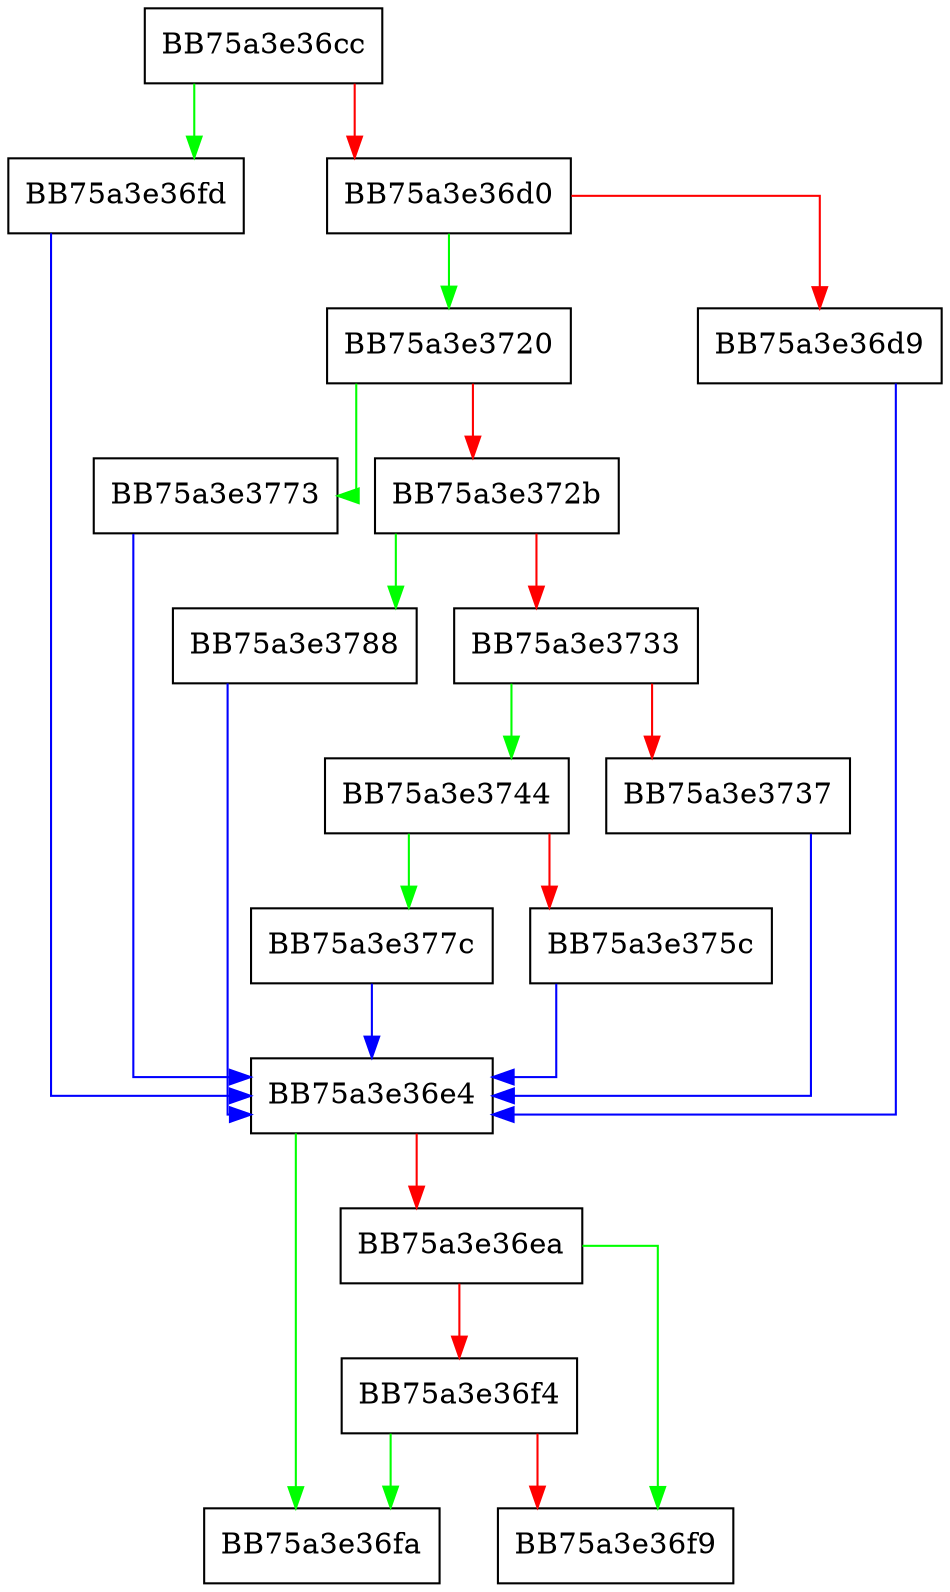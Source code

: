 digraph lua_toboolean {
  node [shape="box"];
  graph [splines=ortho];
  BB75a3e36cc -> BB75a3e36fd [color="green"];
  BB75a3e36cc -> BB75a3e36d0 [color="red"];
  BB75a3e36d0 -> BB75a3e3720 [color="green"];
  BB75a3e36d0 -> BB75a3e36d9 [color="red"];
  BB75a3e36d9 -> BB75a3e36e4 [color="blue"];
  BB75a3e36e4 -> BB75a3e36fa [color="green"];
  BB75a3e36e4 -> BB75a3e36ea [color="red"];
  BB75a3e36ea -> BB75a3e36f9 [color="green"];
  BB75a3e36ea -> BB75a3e36f4 [color="red"];
  BB75a3e36f4 -> BB75a3e36fa [color="green"];
  BB75a3e36f4 -> BB75a3e36f9 [color="red"];
  BB75a3e36fd -> BB75a3e36e4 [color="blue"];
  BB75a3e3720 -> BB75a3e3773 [color="green"];
  BB75a3e3720 -> BB75a3e372b [color="red"];
  BB75a3e372b -> BB75a3e3788 [color="green"];
  BB75a3e372b -> BB75a3e3733 [color="red"];
  BB75a3e3733 -> BB75a3e3744 [color="green"];
  BB75a3e3733 -> BB75a3e3737 [color="red"];
  BB75a3e3737 -> BB75a3e36e4 [color="blue"];
  BB75a3e3744 -> BB75a3e377c [color="green"];
  BB75a3e3744 -> BB75a3e375c [color="red"];
  BB75a3e375c -> BB75a3e36e4 [color="blue"];
  BB75a3e3773 -> BB75a3e36e4 [color="blue"];
  BB75a3e377c -> BB75a3e36e4 [color="blue"];
  BB75a3e3788 -> BB75a3e36e4 [color="blue"];
}